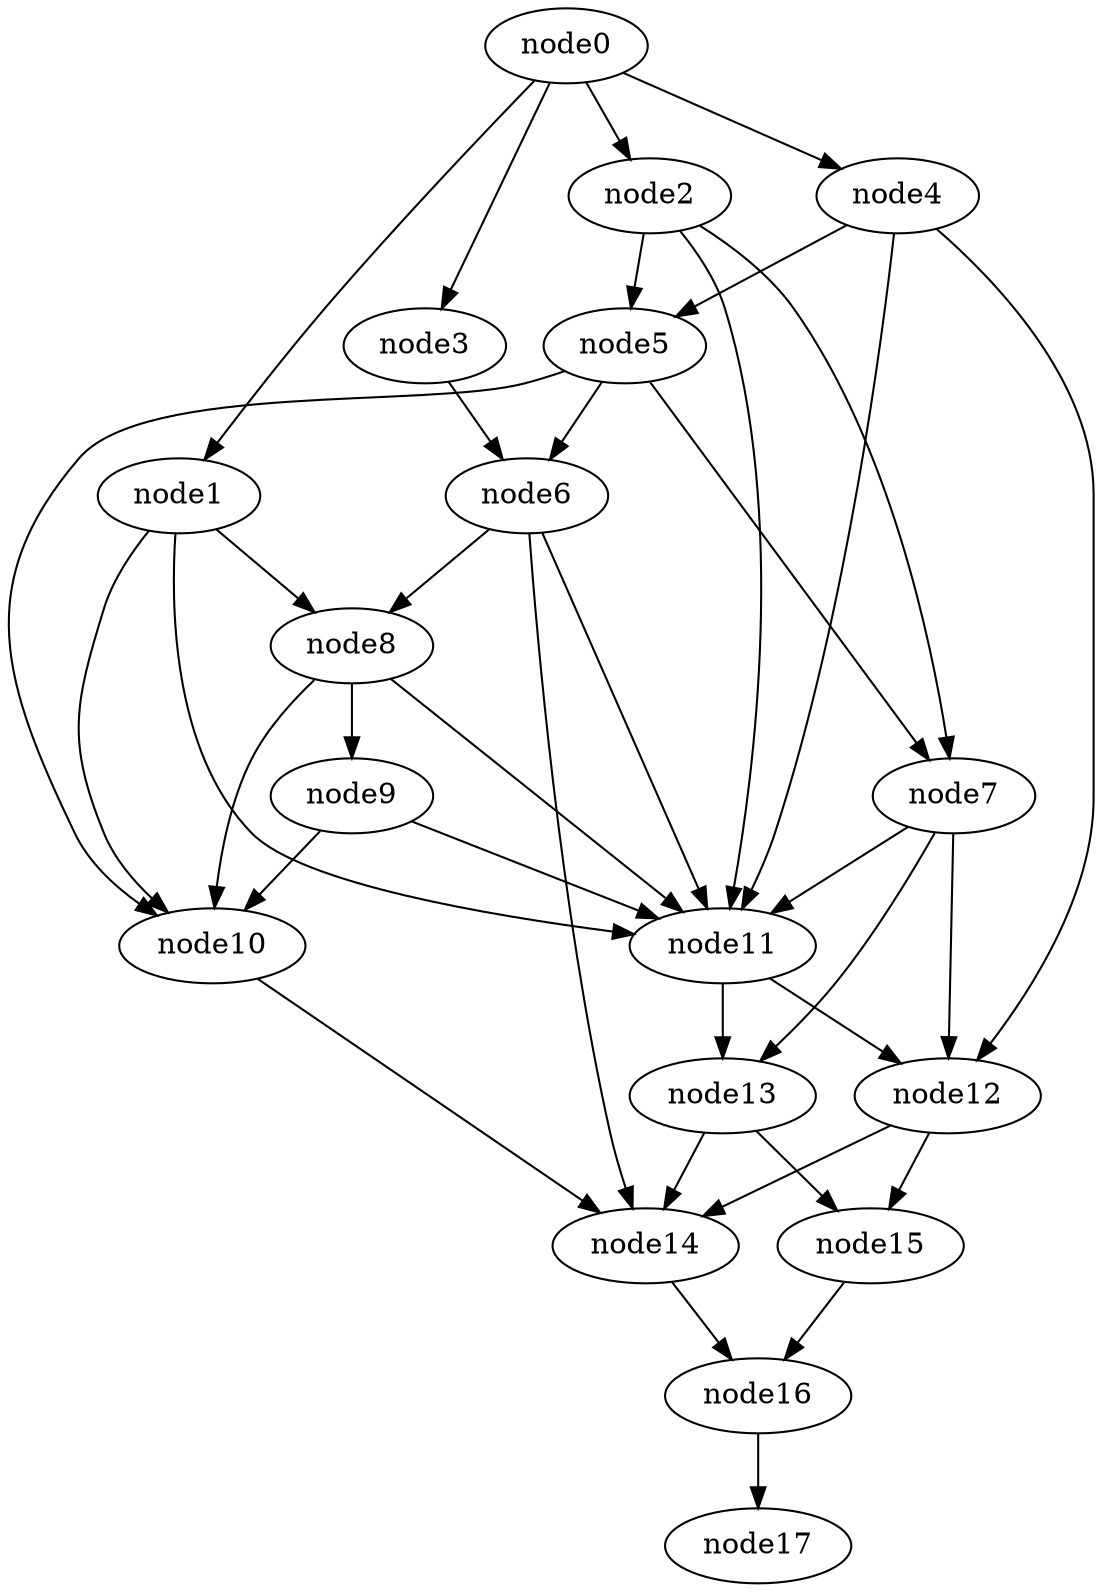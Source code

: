 digraph g{
	node17
	node16 -> node17
	node15 -> node16
	node14 -> node16
	node13 -> node15
	node13 -> node14
	node12 -> node15
	node12 -> node14
	node11 -> node13
	node11 -> node12
	node10 -> node14
	node9 -> node11
	node9 -> node10
	node8 -> node11
	node8 -> node10
	node8 -> node9
	node7 -> node13
	node7 -> node12
	node7 -> node11
	node6 -> node14
	node6 -> node11
	node6 -> node8
	node5 -> node10
	node5 -> node7
	node5 -> node6
	node4 -> node12
	node4 -> node11
	node4 -> node5
	node3 -> node6
	node2 -> node11
	node2 -> node7
	node2 -> node5
	node1 -> node11
	node1 -> node10
	node1 -> node8
	node0 -> node4
	node0 -> node3
	node0 -> node2
	node0 -> node1
}
